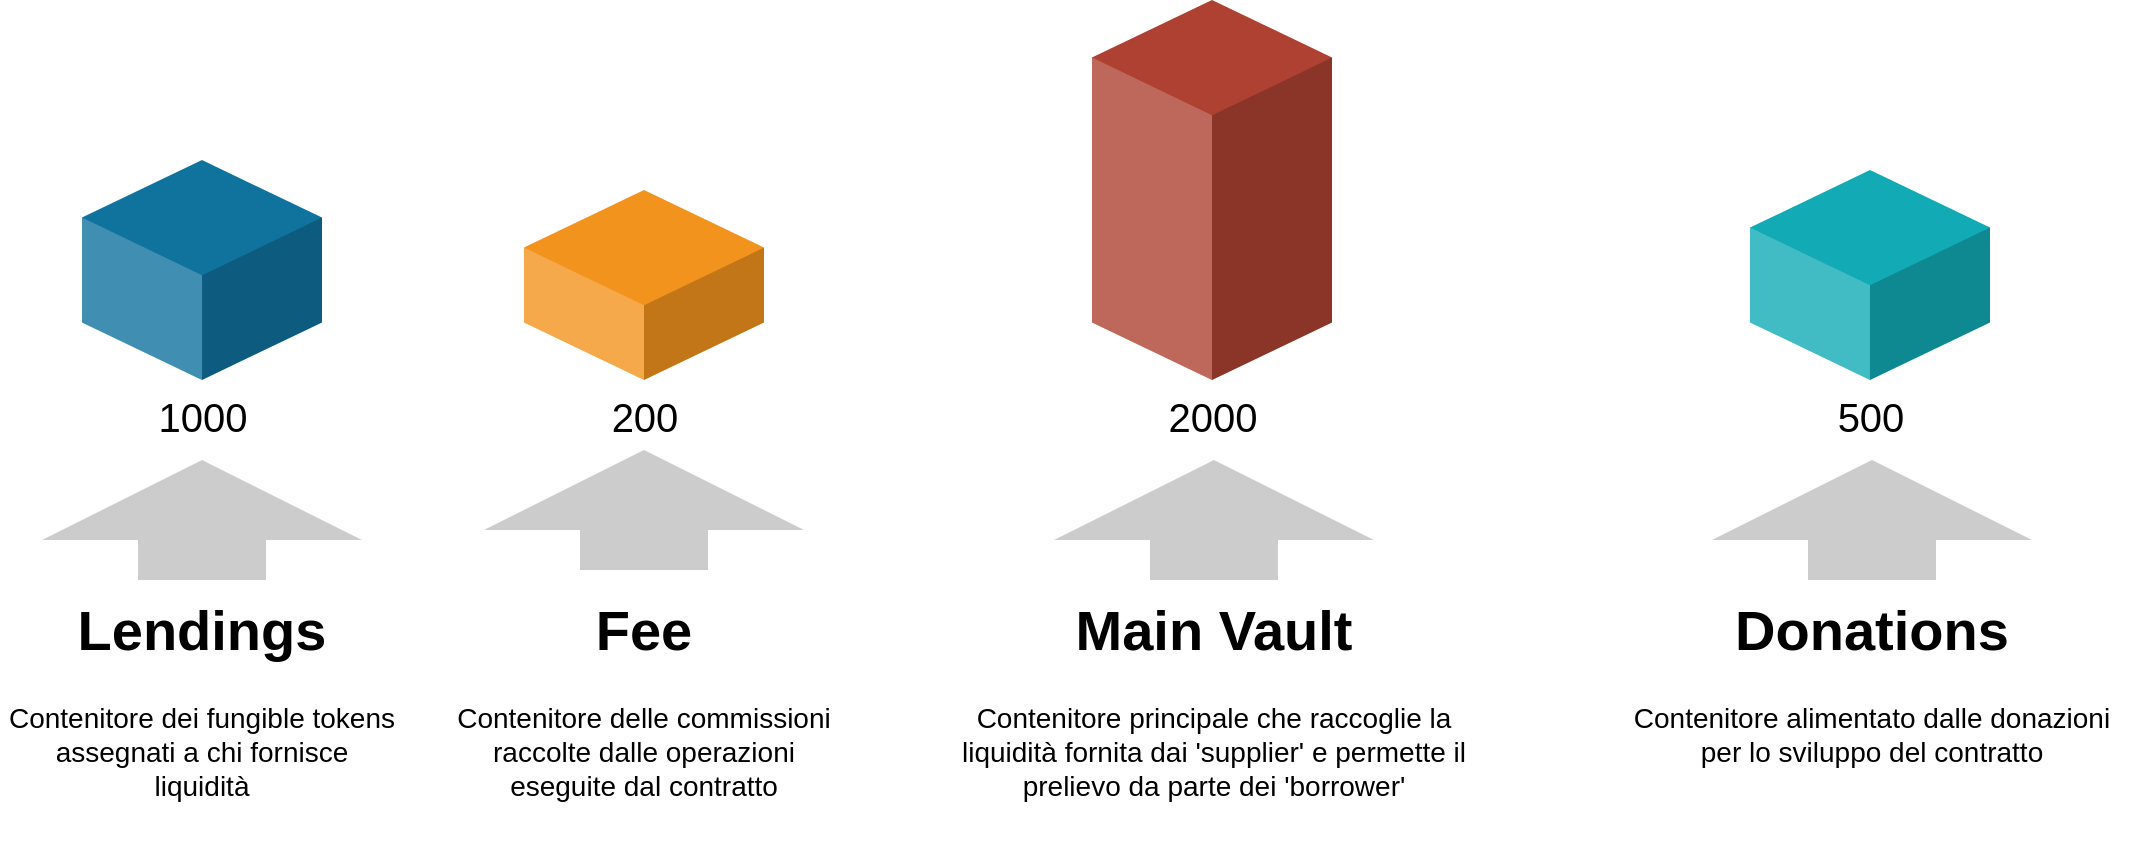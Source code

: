 <mxfile version="23.0.2" type="device">
  <diagram name="Page-1" id="54c02804-9d69-ba3f-8aca-1021b27b8050">
    <mxGraphModel dx="1290" dy="635" grid="1" gridSize="10" guides="1" tooltips="1" connect="1" arrows="1" fold="1" page="1" pageScale="1" pageWidth="1100" pageHeight="850" background="none" math="0" shadow="0">
      <root>
        <mxCell id="0" />
        <mxCell id="1" parent="0" />
        <mxCell id="7c3a617817c5cf35-16" value="" style="html=1;shadow=0;dashed=0;align=center;verticalAlign=middle;shape=mxgraph.arrows2.arrow;dy=0.6;dx=40;direction=north;notch=0;strokeWidth=2;fillColor=#CCCCCC;fontSize=14;fontColor=#000000;strokeColor=none;" parent="1" vertex="1">
          <mxGeometry x="39" y="595" width="160" height="60" as="geometry" />
        </mxCell>
        <mxCell id="7c3a617817c5cf35-4" value="1000" style="verticalLabelPosition=bottom;verticalAlign=top;html=1;shape=mxgraph.infographic.shadedCube;isoAngle=15;fillColor=#10739E;strokeColor=none;fontFamily=Helvetica;fontSize=20;align=center;strokeWidth=2;" parent="1" vertex="1">
          <mxGeometry x="59" y="445" width="120" height="110" as="geometry" />
        </mxCell>
        <mxCell id="7c3a617817c5cf35-7" value="200" style="verticalLabelPosition=bottom;verticalAlign=top;html=1;shape=mxgraph.infographic.shadedCube;isoAngle=15;fillColor=#F2931E;strokeColor=none;fontFamily=Helvetica;fontSize=20;align=center;strokeWidth=2;" parent="1" vertex="1">
          <mxGeometry x="280" y="460" width="120" height="95" as="geometry" />
        </mxCell>
        <mxCell id="7c3a617817c5cf35-8" value="2000" style="verticalLabelPosition=bottom;verticalAlign=top;html=1;shape=mxgraph.infographic.shadedCube;isoAngle=15;fillColor=#AE4132;strokeColor=none;fontFamily=Helvetica;fontSize=20;align=center;strokeWidth=2;" parent="1" vertex="1">
          <mxGeometry x="564" y="365" width="120" height="190" as="geometry" />
        </mxCell>
        <mxCell id="7c3a617817c5cf35-10" value="500" style="verticalLabelPosition=bottom;verticalAlign=top;html=1;shape=mxgraph.infographic.shadedCube;isoAngle=15;fillColor=#12AAB5;strokeColor=none;fontFamily=Helvetica;fontSize=20;align=center;strokeWidth=2;" parent="1" vertex="1">
          <mxGeometry x="893" y="450" width="120" height="105" as="geometry" />
        </mxCell>
        <mxCell id="7c3a617817c5cf35-11" value="&lt;h1&gt;&lt;span style=&quot;background-color: initial;&quot;&gt;Lendings&lt;/span&gt;&lt;br&gt;&lt;/h1&gt;&lt;div&gt;&lt;span style=&quot;background-color: initial;&quot;&gt;Contenitore dei fungible tokens assegnati a chi fornisce liquidità&lt;/span&gt;&lt;/div&gt;" style="text;html=1;spacing=5;spacingTop=-20;whiteSpace=wrap;overflow=hidden;strokeWidth=2;fillColor=none;gradientColor=none;fontSize=14;align=center;" parent="1" vertex="1">
          <mxGeometry x="18" y="655" width="202" height="140" as="geometry" />
        </mxCell>
        <mxCell id="7c3a617817c5cf35-13" value="&lt;h1&gt;Main Vault&lt;/h1&gt;&lt;p&gt;Contenitore principale che raccoglie la liquidità fornita dai &#39;supplier&#39; e permette il prelievo da parte dei &#39;borrower&#39;&lt;/p&gt;" style="text;html=1;spacing=5;spacingTop=-20;whiteSpace=wrap;overflow=hidden;strokeWidth=2;fillColor=none;gradientColor=none;fontSize=14;align=center;" parent="1" vertex="1">
          <mxGeometry x="490" y="655" width="270" height="140" as="geometry" />
        </mxCell>
        <mxCell id="7c3a617817c5cf35-14" value="&lt;h1&gt;Donations&lt;/h1&gt;&lt;p&gt;Contenitore alimentato dalle donazioni per lo sviluppo del contratto&lt;/p&gt;" style="text;html=1;spacing=5;spacingTop=-20;whiteSpace=wrap;overflow=hidden;strokeWidth=2;fillColor=none;gradientColor=none;fontSize=14;align=center;" parent="1" vertex="1">
          <mxGeometry x="819" y="655" width="270" height="140" as="geometry" />
        </mxCell>
        <mxCell id="7c3a617817c5cf35-18" value="" style="html=1;shadow=0;dashed=0;align=center;verticalAlign=middle;shape=mxgraph.arrows2.arrow;dy=0.6;dx=40;direction=north;notch=0;strokeWidth=2;fillColor=#CCCCCC;fontSize=14;fontColor=#000000;strokeColor=none;" parent="1" vertex="1">
          <mxGeometry x="545" y="595" width="160" height="60" as="geometry" />
        </mxCell>
        <mxCell id="7c3a617817c5cf35-19" value="" style="html=1;shadow=0;dashed=0;align=center;verticalAlign=middle;shape=mxgraph.arrows2.arrow;dy=0.6;dx=40;direction=north;notch=0;strokeWidth=2;fillColor=#CCCCCC;fontSize=14;fontColor=#000000;strokeColor=none;" parent="1" vertex="1">
          <mxGeometry x="874" y="595" width="160" height="60" as="geometry" />
        </mxCell>
        <mxCell id="AOj93E6qKk-X4wnYrxzE-1" value="" style="html=1;shadow=0;dashed=0;align=center;verticalAlign=middle;shape=mxgraph.arrows2.arrow;dy=0.6;dx=40;direction=north;notch=0;strokeWidth=2;fillColor=#CCCCCC;fontSize=14;fontColor=#000000;strokeColor=none;" parent="1" vertex="1">
          <mxGeometry x="260" y="590" width="160" height="60" as="geometry" />
        </mxCell>
        <mxCell id="AOj93E6qKk-X4wnYrxzE-2" value="&lt;h1&gt;&lt;span style=&quot;background-color: initial;&quot;&gt;Fee&lt;/span&gt;&lt;br&gt;&lt;/h1&gt;&lt;div&gt;&lt;span style=&quot;background-color: initial;&quot;&gt;Contenitore delle commissioni raccolte dalle operazioni eseguite dal contratto&lt;/span&gt;&lt;/div&gt;" style="text;html=1;spacing=5;spacingTop=-20;whiteSpace=wrap;overflow=hidden;strokeWidth=2;fillColor=none;gradientColor=none;fontSize=14;align=center;" parent="1" vertex="1">
          <mxGeometry x="239" y="655" width="202" height="140" as="geometry" />
        </mxCell>
      </root>
    </mxGraphModel>
  </diagram>
</mxfile>
